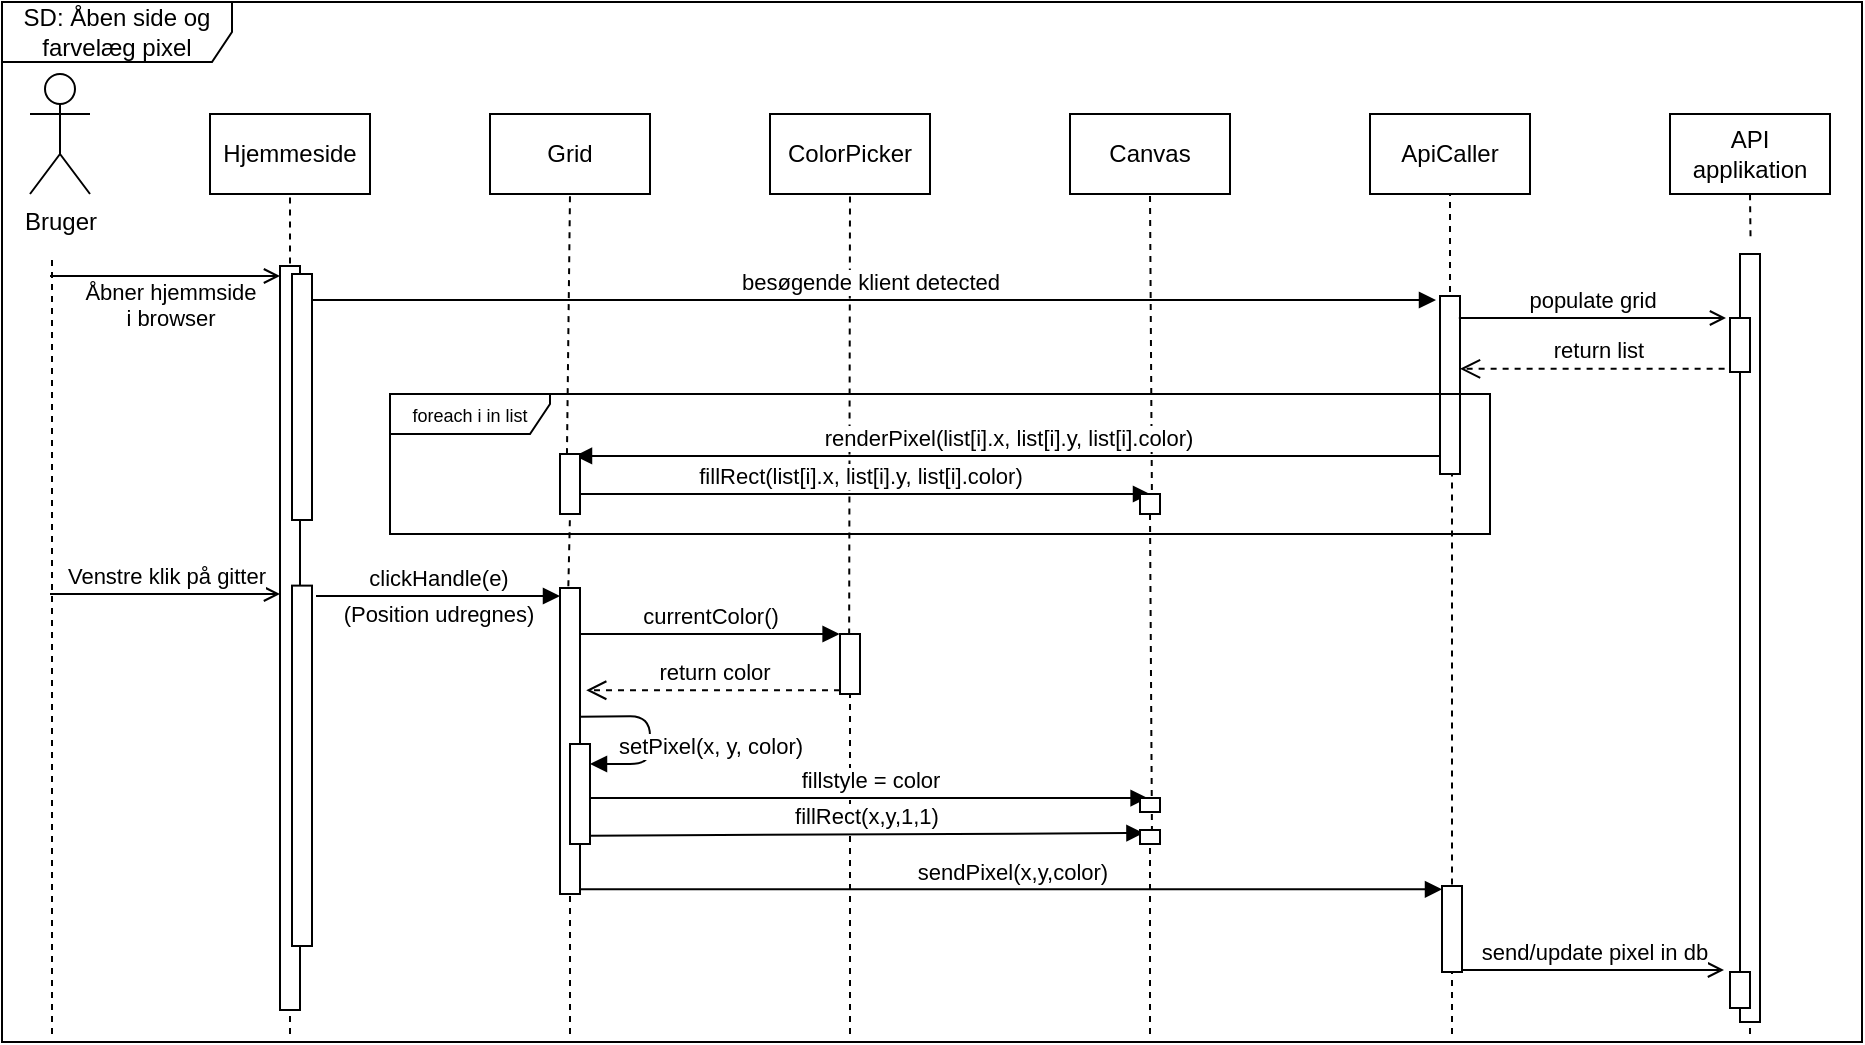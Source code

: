<mxfile version="13.9.9" type="device"><diagram id="13dLnbAzCg1QGiT2ynH1" name="Page-1"><mxGraphModel dx="-1197.76" dy="-173.64" grid="0" gridSize="10" guides="1" tooltips="1" connect="1" arrows="1" fold="1" page="1" pageScale="1" pageWidth="850" pageHeight="1100" math="0" shadow="0"><root><mxCell id="0"/><mxCell id="1" parent="0"/><mxCell id="UZEda_1wnErTo36q4eWs-71" value="" style="html=1;points=[];perimeter=orthogonalPerimeter;" parent="1" vertex="1"><mxGeometry x="1935" y="391" width="10" height="89" as="geometry"/></mxCell><mxCell id="UZEda_1wnErTo36q4eWs-35" value="&lt;font style=&quot;font-size: 9px&quot;&gt;foreach i in list&lt;/font&gt;" style="shape=umlFrame;whiteSpace=wrap;html=1;width=80;height=20;" parent="1" vertex="1"><mxGeometry x="1410" y="440" width="550" height="70" as="geometry"/></mxCell><mxCell id="UZEda_1wnErTo36q4eWs-2" value="Bruger" style="shape=umlActor;verticalLabelPosition=bottom;verticalAlign=top;html=1;outlineConnect=0;" parent="1" vertex="1"><mxGeometry x="1230" y="280" width="30" height="60" as="geometry"/></mxCell><mxCell id="UZEda_1wnErTo36q4eWs-4" value="Hjemmeside" style="rounded=0;whiteSpace=wrap;html=1;" parent="1" vertex="1"><mxGeometry x="1320" y="300" width="80" height="40" as="geometry"/></mxCell><mxCell id="UZEda_1wnErTo36q4eWs-9" value="Grid" style="rounded=0;whiteSpace=wrap;html=1;" parent="1" vertex="1"><mxGeometry x="1460" y="300" width="80" height="40" as="geometry"/></mxCell><mxCell id="UZEda_1wnErTo36q4eWs-10" value="ApiCaller" style="rounded=0;whiteSpace=wrap;html=1;" parent="1" vertex="1"><mxGeometry x="1900" y="300" width="80" height="40" as="geometry"/></mxCell><mxCell id="UZEda_1wnErTo36q4eWs-11" value="API applikation" style="rounded=0;whiteSpace=wrap;html=1;" parent="1" vertex="1"><mxGeometry x="2050" y="300" width="80" height="40" as="geometry"/></mxCell><mxCell id="UZEda_1wnErTo36q4eWs-12" value="ColorPicker" style="rounded=0;whiteSpace=wrap;html=1;" parent="1" vertex="1"><mxGeometry x="1600" y="300" width="80" height="40" as="geometry"/></mxCell><mxCell id="UZEda_1wnErTo36q4eWs-13" value="Canvas" style="rounded=0;whiteSpace=wrap;html=1;" parent="1" vertex="1"><mxGeometry x="1750" y="300" width="80" height="40" as="geometry"/></mxCell><mxCell id="UZEda_1wnErTo36q4eWs-17" value="" style="endArrow=none;dashed=1;html=1;" parent="1" edge="1"><mxGeometry width="50" height="50" relative="1" as="geometry"><mxPoint x="1241" y="760" as="sourcePoint"/><mxPoint x="1241" y="370" as="targetPoint"/></mxGeometry></mxCell><mxCell id="UZEda_1wnErTo36q4eWs-18" value="" style="endArrow=none;dashed=1;html=1;entryX=0.5;entryY=1;entryDx=0;entryDy=0;exitX=0.5;exitY=0.061;exitDx=0;exitDy=0;exitPerimeter=0;" parent="1" source="UZEda_1wnErTo36q4eWs-26" target="UZEda_1wnErTo36q4eWs-4" edge="1"><mxGeometry width="50" height="50" relative="1" as="geometry"><mxPoint x="1360" y="690" as="sourcePoint"/><mxPoint x="1255" y="330" as="targetPoint"/></mxGeometry></mxCell><mxCell id="UZEda_1wnErTo36q4eWs-19" value="" style="endArrow=none;dashed=1;html=1;entryX=0.5;entryY=1;entryDx=0;entryDy=0;exitX=0.313;exitY=1.002;exitDx=0;exitDy=0;exitPerimeter=0;" parent="1" source="IrcYJzx7e9_DP0sRhBBJ-6" target="UZEda_1wnErTo36q4eWs-9" edge="1"><mxGeometry width="50" height="50" relative="1" as="geometry"><mxPoint x="1500" y="841" as="sourcePoint"/><mxPoint x="1370" y="350" as="targetPoint"/></mxGeometry></mxCell><mxCell id="UZEda_1wnErTo36q4eWs-21" value="" style="endArrow=none;dashed=1;html=1;entryX=0.5;entryY=1;entryDx=0;entryDy=0;exitX=0.452;exitY=1.009;exitDx=0;exitDy=0;exitPerimeter=0;" parent="1" source="UZEda_1wnErTo36q4eWs-56" target="UZEda_1wnErTo36q4eWs-12" edge="1"><mxGeometry width="50" height="50" relative="1" as="geometry"><mxPoint x="1640" y="940" as="sourcePoint"/><mxPoint x="1390" y="370" as="targetPoint"/></mxGeometry></mxCell><mxCell id="UZEda_1wnErTo36q4eWs-22" value="" style="endArrow=none;dashed=1;html=1;entryX=0.5;entryY=1;entryDx=0;entryDy=0;exitX=0.526;exitY=-0.023;exitDx=0;exitDy=0;exitPerimeter=0;" parent="1" source="UZEda_1wnErTo36q4eWs-25" target="UZEda_1wnErTo36q4eWs-11" edge="1"><mxGeometry width="50" height="50" relative="1" as="geometry"><mxPoint x="2090" y="690" as="sourcePoint"/><mxPoint x="1400" y="380" as="targetPoint"/></mxGeometry></mxCell><mxCell id="UZEda_1wnErTo36q4eWs-23" value="" style="endArrow=none;dashed=1;html=1;entryX=0.5;entryY=1;entryDx=0;entryDy=0;" parent="1" target="UZEda_1wnErTo36q4eWs-10" edge="1"><mxGeometry width="50" height="50" relative="1" as="geometry"><mxPoint x="1940" y="389" as="sourcePoint"/><mxPoint x="1410" y="390" as="targetPoint"/></mxGeometry></mxCell><mxCell id="UZEda_1wnErTo36q4eWs-24" value="" style="endArrow=none;dashed=1;html=1;entryX=0.5;entryY=1;entryDx=0;entryDy=0;exitX=0.602;exitY=1.005;exitDx=0;exitDy=0;exitPerimeter=0;" parent="1" source="IrcYJzx7e9_DP0sRhBBJ-4" target="UZEda_1wnErTo36q4eWs-13" edge="1"><mxGeometry width="50" height="50" relative="1" as="geometry"><mxPoint x="1788.99" y="833" as="sourcePoint"/><mxPoint x="1420" y="400" as="targetPoint"/></mxGeometry></mxCell><mxCell id="UZEda_1wnErTo36q4eWs-26" value="" style="html=1;points=[];perimeter=orthogonalPerimeter;" parent="1" vertex="1"><mxGeometry x="1355" y="376" width="10" height="372" as="geometry"/></mxCell><mxCell id="UZEda_1wnErTo36q4eWs-27" value="" style="endArrow=none;dashed=1;html=1;entryX=0.5;entryY=1;entryDx=0;entryDy=0;" parent="1" target="UZEda_1wnErTo36q4eWs-26" edge="1"><mxGeometry width="50" height="50" relative="1" as="geometry"><mxPoint x="1360" y="760" as="sourcePoint"/><mxPoint x="1360" y="340" as="targetPoint"/></mxGeometry></mxCell><mxCell id="UZEda_1wnErTo36q4eWs-28" value="besøgende klient detected" style="html=1;verticalAlign=bottom;endArrow=block;" parent="1" edge="1"><mxGeometry width="80" relative="1" as="geometry"><mxPoint x="1366" y="393" as="sourcePoint"/><mxPoint x="1933" y="393" as="targetPoint"/></mxGeometry></mxCell><mxCell id="UZEda_1wnErTo36q4eWs-29" value="Åbner hjemmside&lt;br&gt;i browser" style="html=1;verticalAlign=bottom;endArrow=open;endFill=0;" parent="1" edge="1"><mxGeometry x="0.043" y="-30" width="80" relative="1" as="geometry"><mxPoint x="1240" y="381" as="sourcePoint"/><mxPoint x="1355" y="381" as="targetPoint"/><Array as="points"><mxPoint x="1300" y="381"/></Array><mxPoint as="offset"/></mxGeometry></mxCell><mxCell id="UZEda_1wnErTo36q4eWs-25" value="" style="html=1;points=[];perimeter=orthogonalPerimeter;" parent="1" vertex="1"><mxGeometry x="2085" y="370" width="10" height="384" as="geometry"/></mxCell><mxCell id="UZEda_1wnErTo36q4eWs-30" value="" style="endArrow=none;dashed=1;html=1;entryX=0.5;entryY=1;entryDx=0;entryDy=0;" parent="1" target="UZEda_1wnErTo36q4eWs-25" edge="1"><mxGeometry width="50" height="50" relative="1" as="geometry"><mxPoint x="2090" y="760" as="sourcePoint"/><mxPoint x="2090" y="340" as="targetPoint"/></mxGeometry></mxCell><mxCell id="UZEda_1wnErTo36q4eWs-31" value="return list" style="html=1;verticalAlign=bottom;endArrow=open;dashed=1;endSize=8;exitX=-0.169;exitY=0.857;exitDx=0;exitDy=0;exitPerimeter=0;" parent="1" edge="1"><mxGeometry relative="1" as="geometry"><mxPoint x="2083.31" y="427.42" as="sourcePoint"/><mxPoint x="1945" y="427.42" as="targetPoint"/></mxGeometry></mxCell><mxCell id="UZEda_1wnErTo36q4eWs-33" value="" style="endArrow=none;dashed=1;html=1;exitX=0.5;exitY=-0.017;exitDx=0;exitDy=0;exitPerimeter=0;" parent="1" source="UZEda_1wnErTo36q4eWs-42" edge="1"><mxGeometry width="50" height="50" relative="1" as="geometry"><mxPoint x="1941" y="547" as="sourcePoint"/><mxPoint x="1941" y="480" as="targetPoint"/></mxGeometry></mxCell><mxCell id="UZEda_1wnErTo36q4eWs-36" value="renderPixel(list[i].x, list[i].y, list[i].color)" style="html=1;verticalAlign=bottom;endArrow=block;entryX=0.75;entryY=0.033;entryDx=0;entryDy=0;entryPerimeter=0;" parent="1" source="UZEda_1wnErTo36q4eWs-71" edge="1" target="IrcYJzx7e9_DP0sRhBBJ-6"><mxGeometry width="80" relative="1" as="geometry"><mxPoint x="1936.53" y="482.15" as="sourcePoint"/><mxPoint x="1510" y="470" as="targetPoint"/></mxGeometry></mxCell><mxCell id="UZEda_1wnErTo36q4eWs-39" value="" style="html=1;points=[];perimeter=orthogonalPerimeter;" parent="1" vertex="1"><mxGeometry x="1361" y="535.81" width="10" height="180.19" as="geometry"/></mxCell><mxCell id="UZEda_1wnErTo36q4eWs-40" value="clickHandle(e)" style="html=1;verticalAlign=bottom;endArrow=block;" parent="1" target="UZEda_1wnErTo36q4eWs-52" edge="1"><mxGeometry width="80" relative="1" as="geometry"><mxPoint x="1373" y="541" as="sourcePoint"/><mxPoint x="1920" y="577" as="targetPoint"/></mxGeometry></mxCell><mxCell id="IrcYJzx7e9_DP0sRhBBJ-8" value="(Position udregnes)" style="edgeLabel;html=1;align=center;verticalAlign=middle;resizable=0;points=[];" vertex="1" connectable="0" parent="UZEda_1wnErTo36q4eWs-40"><mxGeometry x="0.245" y="-1" relative="1" as="geometry"><mxPoint x="-15.63" y="8" as="offset"/></mxGeometry></mxCell><mxCell id="UZEda_1wnErTo36q4eWs-41" value="Venstre klik på gitter" style="html=1;verticalAlign=bottom;endArrow=open;endFill=0;" parent="1" edge="1"><mxGeometry width="80" relative="1" as="geometry"><mxPoint x="1240" y="540" as="sourcePoint"/><mxPoint x="1355" y="540" as="targetPoint"/></mxGeometry></mxCell><mxCell id="UZEda_1wnErTo36q4eWs-47" value="currentColor()" style="html=1;verticalAlign=bottom;endArrow=block;exitX=1.02;exitY=0.398;exitDx=0;exitDy=0;exitPerimeter=0;" parent="1" edge="1"><mxGeometry width="80" relative="1" as="geometry"><mxPoint x="1505" y="560" as="sourcePoint"/><mxPoint x="1634.8" y="560" as="targetPoint"/></mxGeometry></mxCell><mxCell id="UZEda_1wnErTo36q4eWs-42" value="" style="html=1;points=[];perimeter=orthogonalPerimeter;" parent="1" vertex="1"><mxGeometry x="1936" y="686" width="10" height="43" as="geometry"/></mxCell><mxCell id="UZEda_1wnErTo36q4eWs-48" value="" style="endArrow=none;dashed=1;html=1;entryX=0.5;entryY=1;entryDx=0;entryDy=0;" parent="1" target="UZEda_1wnErTo36q4eWs-42" edge="1"><mxGeometry width="50" height="50" relative="1" as="geometry"><mxPoint x="1941" y="760" as="sourcePoint"/><mxPoint x="1940" y="477" as="targetPoint"/></mxGeometry></mxCell><mxCell id="UZEda_1wnErTo36q4eWs-50" value="send/update pixel in db" style="html=1;verticalAlign=bottom;endArrow=open;endFill=0;" parent="1" edge="1"><mxGeometry width="80" relative="1" as="geometry"><mxPoint x="1946" y="728" as="sourcePoint"/><mxPoint x="2077" y="728" as="targetPoint"/></mxGeometry></mxCell><mxCell id="UZEda_1wnErTo36q4eWs-52" value="" style="html=1;points=[];perimeter=orthogonalPerimeter;" parent="1" vertex="1"><mxGeometry x="1495" y="537" width="10" height="153" as="geometry"/></mxCell><mxCell id="UZEda_1wnErTo36q4eWs-53" value="" style="endArrow=none;dashed=1;html=1;entryX=0.5;entryY=1;entryDx=0;entryDy=0;" parent="1" target="UZEda_1wnErTo36q4eWs-52" edge="1"><mxGeometry width="50" height="50" relative="1" as="geometry"><mxPoint x="1500" y="760" as="sourcePoint"/><mxPoint x="1500" y="310" as="targetPoint"/></mxGeometry></mxCell><mxCell id="UZEda_1wnErTo36q4eWs-54" value="sendPixel(x,y,color)" style="html=1;verticalAlign=bottom;endArrow=block;exitX=0.9;exitY=0.237;exitDx=0;exitDy=0;exitPerimeter=0;" parent="1" edge="1"><mxGeometry width="80" relative="1" as="geometry"><mxPoint x="1505" y="687.66" as="sourcePoint"/><mxPoint x="1936" y="687.66" as="targetPoint"/></mxGeometry></mxCell><mxCell id="UZEda_1wnErTo36q4eWs-55" value="return color" style="html=1;verticalAlign=bottom;endArrow=open;dashed=1;endSize=8;entryX=1.31;entryY=0.234;entryDx=0;entryDy=0;entryPerimeter=0;" parent="1" edge="1"><mxGeometry relative="1" as="geometry"><mxPoint x="1635" y="588.12" as="sourcePoint"/><mxPoint x="1508.1" y="588.12" as="targetPoint"/></mxGeometry></mxCell><mxCell id="UZEda_1wnErTo36q4eWs-56" value="" style="html=1;points=[];perimeter=orthogonalPerimeter;" parent="1" vertex="1"><mxGeometry x="1635" y="560" width="10" height="30" as="geometry"/></mxCell><mxCell id="UZEda_1wnErTo36q4eWs-57" value="" style="endArrow=none;dashed=1;html=1;entryX=0.5;entryY=1;entryDx=0;entryDy=0;" parent="1" target="UZEda_1wnErTo36q4eWs-56" edge="1"><mxGeometry width="50" height="50" relative="1" as="geometry"><mxPoint x="1640" y="760" as="sourcePoint"/><mxPoint x="1640" y="310" as="targetPoint"/></mxGeometry></mxCell><mxCell id="UZEda_1wnErTo36q4eWs-58" value="" style="html=1;points=[];perimeter=orthogonalPerimeter;" parent="1" vertex="1"><mxGeometry x="1500" y="615" width="10" height="50" as="geometry"/></mxCell><mxCell id="UZEda_1wnErTo36q4eWs-60" value="setPixel(x, y, color)" style="html=1;verticalAlign=bottom;endArrow=block;exitX=0.953;exitY=0.591;exitDx=0;exitDy=0;exitPerimeter=0;" parent="1" target="UZEda_1wnErTo36q4eWs-58" edge="1"><mxGeometry x="0.329" y="-30" width="80" relative="1" as="geometry"><mxPoint x="1504.53" y="601.38" as="sourcePoint"/><mxPoint x="1645" y="576.64" as="targetPoint"/><Array as="points"><mxPoint x="1540" y="601"/><mxPoint x="1540" y="625"/></Array><mxPoint x="30" y="30" as="offset"/></mxGeometry></mxCell><mxCell id="UZEda_1wnErTo36q4eWs-61" value="fillstyle = color" style="html=1;verticalAlign=bottom;endArrow=block;entryX=0.379;entryY=0.147;entryDx=0;entryDy=0;entryPerimeter=0;" parent="1" edge="1"><mxGeometry width="80" relative="1" as="geometry"><mxPoint x="1510" y="642.029" as="sourcePoint"/><mxPoint x="1788.79" y="642.029" as="targetPoint"/></mxGeometry></mxCell><mxCell id="UZEda_1wnErTo36q4eWs-62" value="fillRect(x,y,1,1)" style="html=1;verticalAlign=bottom;endArrow=block;exitX=0.954;exitY=0.897;exitDx=0;exitDy=0;exitPerimeter=0;entryX=0.172;entryY=0.073;entryDx=0;entryDy=0;entryPerimeter=0;" parent="1" edge="1"><mxGeometry width="80" relative="1" as="geometry"><mxPoint x="1509.54" y="660.85" as="sourcePoint"/><mxPoint x="1786.72" y="659.511" as="targetPoint"/><Array as="points"/></mxGeometry></mxCell><mxCell id="UZEda_1wnErTo36q4eWs-74" value="populate grid" style="html=1;verticalAlign=bottom;endArrow=open;exitX=0.943;exitY=0.123;exitDx=0;exitDy=0;exitPerimeter=0;endFill=0;" parent="1" source="UZEda_1wnErTo36q4eWs-71" edge="1"><mxGeometry width="80" relative="1" as="geometry"><mxPoint x="1947" y="389" as="sourcePoint"/><mxPoint x="2078" y="402" as="targetPoint"/></mxGeometry></mxCell><mxCell id="IrcYJzx7e9_DP0sRhBBJ-1" value="fillRect(list[i].x, list[i].y, list[i].color)" style="html=1;verticalAlign=bottom;endArrow=block;exitX=0.954;exitY=0.897;exitDx=0;exitDy=0;exitPerimeter=0;" edge="1" parent="1"><mxGeometry width="80" relative="1" as="geometry"><mxPoint x="1499.77" y="490" as="sourcePoint"/><mxPoint x="1790" y="490" as="targetPoint"/><Array as="points"/></mxGeometry></mxCell><mxCell id="IrcYJzx7e9_DP0sRhBBJ-3" value="SD: Åben side og farvelæg pixel" style="shape=umlFrame;whiteSpace=wrap;html=1;width=115;height=30;" vertex="1" parent="1"><mxGeometry x="1216" y="244" width="930" height="520" as="geometry"/></mxCell><mxCell id="IrcYJzx7e9_DP0sRhBBJ-4" value="" style="html=1;points=[];perimeter=orthogonalPerimeter;" vertex="1" parent="1"><mxGeometry x="1785" y="490" width="10" height="10" as="geometry"/></mxCell><mxCell id="IrcYJzx7e9_DP0sRhBBJ-5" value="" style="endArrow=none;dashed=1;html=1;entryX=0.5;entryY=1;entryDx=0;entryDy=0;exitX=0.602;exitY=1.005;exitDx=0;exitDy=0;exitPerimeter=0;" edge="1" parent="1" source="IrcYJzx7e9_DP0sRhBBJ-10" target="IrcYJzx7e9_DP0sRhBBJ-4"><mxGeometry width="50" height="50" relative="1" as="geometry"><mxPoint x="1788.99" y="833" as="sourcePoint"/><mxPoint x="1790" y="340" as="targetPoint"/></mxGeometry></mxCell><mxCell id="IrcYJzx7e9_DP0sRhBBJ-6" value="" style="html=1;points=[];perimeter=orthogonalPerimeter;" vertex="1" parent="1"><mxGeometry x="1495" y="470" width="10" height="30" as="geometry"/></mxCell><mxCell id="IrcYJzx7e9_DP0sRhBBJ-7" value="" style="endArrow=none;dashed=1;html=1;entryX=0.5;entryY=1;entryDx=0;entryDy=0;exitX=0.417;exitY=-0.006;exitDx=0;exitDy=0;exitPerimeter=0;" edge="1" parent="1" source="UZEda_1wnErTo36q4eWs-52" target="IrcYJzx7e9_DP0sRhBBJ-6"><mxGeometry width="50" height="50" relative="1" as="geometry"><mxPoint x="1500" y="530" as="sourcePoint"/><mxPoint x="1500" y="340" as="targetPoint"/></mxGeometry></mxCell><mxCell id="IrcYJzx7e9_DP0sRhBBJ-9" value="" style="html=1;points=[];perimeter=orthogonalPerimeter;" vertex="1" parent="1"><mxGeometry x="1785" y="642" width="10" height="7" as="geometry"/></mxCell><mxCell id="IrcYJzx7e9_DP0sRhBBJ-10" value="" style="html=1;points=[];perimeter=orthogonalPerimeter;" vertex="1" parent="1"><mxGeometry x="1785" y="658" width="10" height="7" as="geometry"/></mxCell><mxCell id="IrcYJzx7e9_DP0sRhBBJ-11" value="" style="endArrow=none;dashed=1;html=1;entryX=0.5;entryY=1;entryDx=0;entryDy=0;" edge="1" parent="1" target="IrcYJzx7e9_DP0sRhBBJ-10"><mxGeometry width="50" height="50" relative="1" as="geometry"><mxPoint x="1790" y="760" as="sourcePoint"/><mxPoint x="1790" y="500" as="targetPoint"/></mxGeometry></mxCell><mxCell id="IrcYJzx7e9_DP0sRhBBJ-12" value="" style="html=1;points=[];perimeter=orthogonalPerimeter;" vertex="1" parent="1"><mxGeometry x="1361" y="380" width="10" height="123" as="geometry"/></mxCell><mxCell id="IrcYJzx7e9_DP0sRhBBJ-14" value="" style="html=1;points=[];perimeter=orthogonalPerimeter;" vertex="1" parent="1"><mxGeometry x="2080" y="402" width="10" height="27" as="geometry"/></mxCell><mxCell id="IrcYJzx7e9_DP0sRhBBJ-15" value="" style="html=1;points=[];perimeter=orthogonalPerimeter;" vertex="1" parent="1"><mxGeometry x="2080" y="729" width="10" height="18" as="geometry"/></mxCell></root></mxGraphModel></diagram></mxfile>